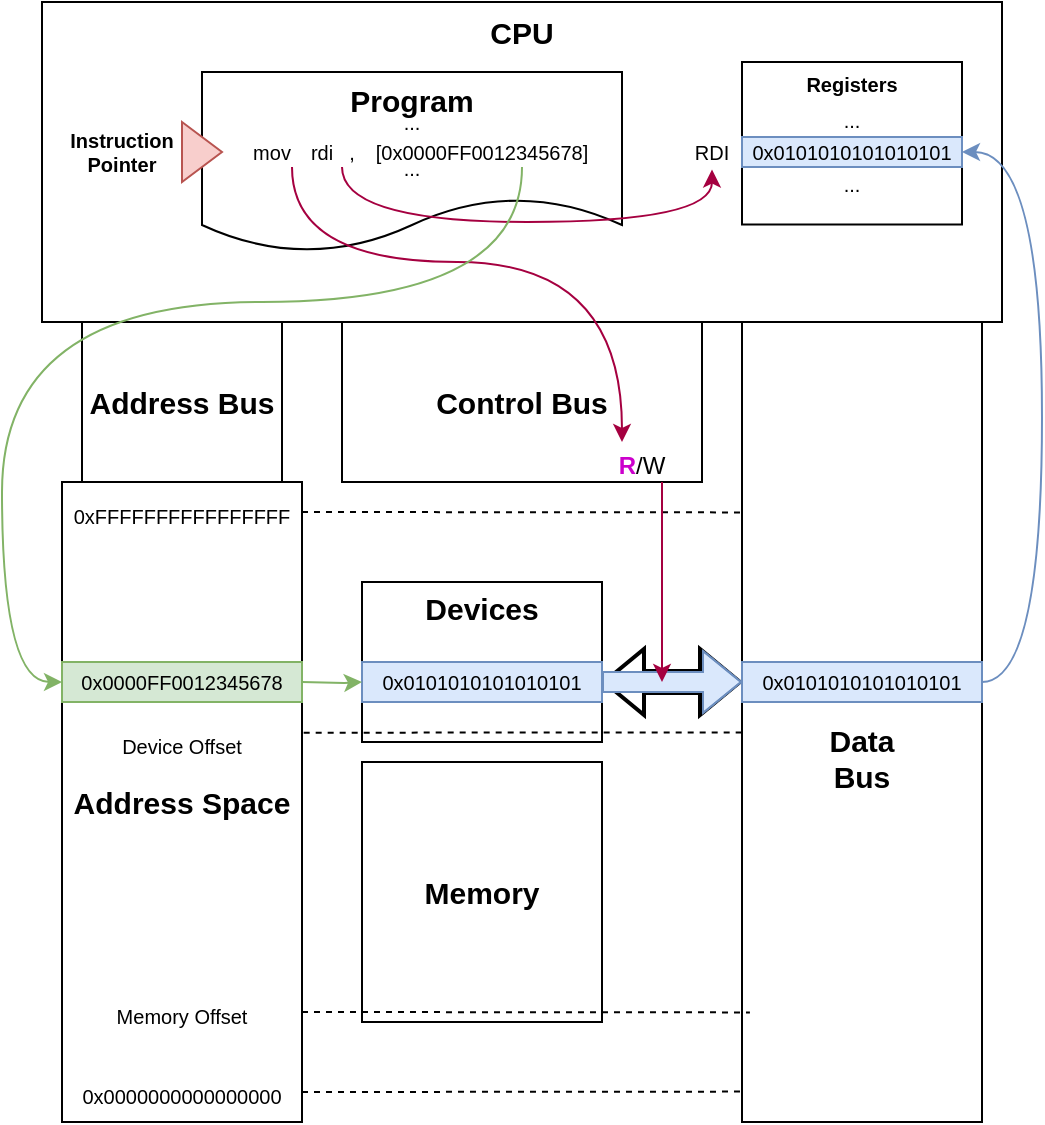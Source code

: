 <mxfile version="20.2.5" type="github" pages="2">
  <diagram id="SUQzB8CY0PMMggJ1cQwr" name="MMIO">
    <mxGraphModel dx="1422" dy="793" grid="1" gridSize="10" guides="1" tooltips="1" connect="1" arrows="1" fold="1" page="1" pageScale="1" pageWidth="600" pageHeight="600" math="0" shadow="0">
      <root>
        <mxCell id="0" />
        <mxCell id="1" parent="0" />
        <mxCell id="ehpHeKncarSCcUuaF5w1-1" value="&lt;div&gt;&lt;font style=&quot;font-size: 15px;&quot;&gt;CPU&lt;br&gt;&lt;/font&gt;&lt;/div&gt;&lt;div&gt;&lt;br&gt;&lt;/div&gt;&lt;div&gt;&lt;br&gt;&lt;/div&gt;&lt;div&gt;&lt;br&gt;&lt;/div&gt;&lt;div&gt;&lt;br&gt;&lt;/div&gt;&lt;div&gt;&lt;br&gt;&lt;font style=&quot;font-size: 15px;&quot;&gt;&lt;/font&gt;&lt;/div&gt;&lt;div&gt;&lt;br&gt;&lt;/div&gt;&lt;div&gt;&lt;br&gt;&lt;/div&gt;&lt;div&gt;&lt;br&gt;&lt;/div&gt;&lt;div&gt;&lt;br&gt;&lt;/div&gt;" style="rounded=0;whiteSpace=wrap;html=1;fontStyle=1" vertex="1" parent="1">
          <mxGeometry x="60" y="20" width="480" height="160" as="geometry" />
        </mxCell>
        <mxCell id="ehpHeKncarSCcUuaF5w1-2" value="&lt;b&gt;Address Space&lt;/b&gt;" style="rounded=0;whiteSpace=wrap;html=1;fontSize=15;" vertex="1" parent="1">
          <mxGeometry x="70" y="260" width="120" height="320" as="geometry" />
        </mxCell>
        <mxCell id="ehpHeKncarSCcUuaF5w1-3" value="&lt;b&gt;Memory&lt;/b&gt;" style="rounded=0;whiteSpace=wrap;html=1;fontSize=15;" vertex="1" parent="1">
          <mxGeometry x="220" y="400" width="120" height="130" as="geometry" />
        </mxCell>
        <mxCell id="ehpHeKncarSCcUuaF5w1-56" style="edgeStyle=orthogonalEdgeStyle;rounded=0;orthogonalLoop=1;jettySize=auto;html=1;entryX=1;entryY=0.5;entryDx=0;entryDy=0;fontSize=10;fontColor=#3399FF;strokeWidth=1;fillColor=#dae8fc;strokeColor=#6c8ebf;curved=1;exitX=1;exitY=0.5;exitDx=0;exitDy=0;" edge="1" parent="1" source="ehpHeKncarSCcUuaF5w1-61" target="ehpHeKncarSCcUuaF5w1-47">
          <mxGeometry relative="1" as="geometry">
            <Array as="points">
              <mxPoint x="560" y="360" />
              <mxPoint x="560" y="95" />
            </Array>
          </mxGeometry>
        </mxCell>
        <mxCell id="ehpHeKncarSCcUuaF5w1-5" value="&lt;div&gt;&lt;br&gt;&lt;/div&gt;&lt;div&gt;&lt;br&gt;&lt;/div&gt;&lt;div&gt;&lt;b&gt;Data&lt;/b&gt;&lt;/div&gt;&lt;div&gt;&lt;b&gt;Bus&lt;br&gt;&lt;/b&gt;&lt;/div&gt;" style="rounded=0;whiteSpace=wrap;html=1;fontSize=15;" vertex="1" parent="1">
          <mxGeometry x="410" y="180" width="120" height="400" as="geometry" />
        </mxCell>
        <mxCell id="ehpHeKncarSCcUuaF5w1-6" value="&lt;b&gt;Address Bus&lt;/b&gt;" style="rounded=0;whiteSpace=wrap;html=1;fontSize=15;" vertex="1" parent="1">
          <mxGeometry x="80" y="180" width="100" height="80" as="geometry" />
        </mxCell>
        <mxCell id="ehpHeKncarSCcUuaF5w1-7" value="&lt;div&gt;&lt;b&gt;Devices&lt;br&gt;&lt;/b&gt;&lt;/div&gt;&lt;div&gt;&lt;br&gt;&lt;b&gt;&lt;/b&gt;&lt;/div&gt;&lt;div&gt;&lt;br&gt;&lt;/div&gt;&lt;div&gt;&lt;br&gt;&lt;/div&gt;" style="rounded=0;whiteSpace=wrap;html=1;fontSize=15;" vertex="1" parent="1">
          <mxGeometry x="220" y="310" width="120" height="80" as="geometry" />
        </mxCell>
        <mxCell id="ehpHeKncarSCcUuaF5w1-9" value="&lt;font style=&quot;font-size: 10px;&quot;&gt;0x0000000000000000&lt;/font&gt;" style="text;html=1;strokeColor=none;fillColor=none;align=center;verticalAlign=middle;whiteSpace=wrap;rounded=0;fontSize=15;" vertex="1" parent="1">
          <mxGeometry x="70" y="550" width="120" height="30" as="geometry" />
        </mxCell>
        <mxCell id="ehpHeKncarSCcUuaF5w1-11" value="&lt;font style=&quot;font-size: 10px;&quot;&gt;0xFFFFFFFFFFFFFFFF&lt;/font&gt;" style="text;html=1;strokeColor=none;fillColor=none;align=center;verticalAlign=middle;whiteSpace=wrap;rounded=0;fontSize=15;" vertex="1" parent="1">
          <mxGeometry x="70" y="260" width="120" height="30" as="geometry" />
        </mxCell>
        <mxCell id="ehpHeKncarSCcUuaF5w1-13" value="&lt;font style=&quot;font-size: 10px;&quot;&gt;Memory Offset&lt;/font&gt;" style="text;html=1;strokeColor=none;fillColor=none;align=center;verticalAlign=middle;whiteSpace=wrap;rounded=0;fontSize=15;" vertex="1" parent="1">
          <mxGeometry x="70" y="510" width="120" height="30" as="geometry" />
        </mxCell>
        <mxCell id="ehpHeKncarSCcUuaF5w1-14" value="" style="endArrow=none;dashed=1;html=1;rounded=0;fontSize=10;exitX=1;exitY=0.5;exitDx=0;exitDy=0;entryX=0;entryY=0.238;entryDx=0;entryDy=0;entryPerimeter=0;" edge="1" parent="1" source="ehpHeKncarSCcUuaF5w1-11" target="ehpHeKncarSCcUuaF5w1-5">
          <mxGeometry width="50" height="50" relative="1" as="geometry">
            <mxPoint x="320" y="430" as="sourcePoint" />
            <mxPoint x="370" y="380" as="targetPoint" />
          </mxGeometry>
        </mxCell>
        <mxCell id="ehpHeKncarSCcUuaF5w1-15" value="" style="endArrow=none;dashed=1;html=1;rounded=0;fontSize=10;exitX=1;exitY=0.5;exitDx=0;exitDy=0;entryX=0.011;entryY=0.962;entryDx=0;entryDy=0;entryPerimeter=0;" edge="1" parent="1" source="ehpHeKncarSCcUuaF5w1-9" target="ehpHeKncarSCcUuaF5w1-5">
          <mxGeometry width="50" height="50" relative="1" as="geometry">
            <mxPoint x="320" y="430" as="sourcePoint" />
            <mxPoint x="370" y="380" as="targetPoint" />
          </mxGeometry>
        </mxCell>
        <mxCell id="ehpHeKncarSCcUuaF5w1-16" value="" style="endArrow=none;dashed=1;html=1;rounded=0;fontSize=10;exitX=1;exitY=0.5;exitDx=0;exitDy=0;entryX=0.033;entryY=0.863;entryDx=0;entryDy=0;entryPerimeter=0;" edge="1" parent="1" source="ehpHeKncarSCcUuaF5w1-13" target="ehpHeKncarSCcUuaF5w1-5">
          <mxGeometry width="50" height="50" relative="1" as="geometry">
            <mxPoint x="320" y="430" as="sourcePoint" />
            <mxPoint x="370" y="380" as="targetPoint" />
          </mxGeometry>
        </mxCell>
        <mxCell id="ehpHeKncarSCcUuaF5w1-17" value="&lt;font style=&quot;font-size: 10px;&quot;&gt;Device Offset&lt;/font&gt;" style="text;html=1;strokeColor=none;fillColor=none;align=center;verticalAlign=middle;whiteSpace=wrap;rounded=0;fontSize=15;" vertex="1" parent="1">
          <mxGeometry x="70" y="375" width="120" height="30" as="geometry" />
        </mxCell>
        <mxCell id="ehpHeKncarSCcUuaF5w1-18" value="" style="endArrow=none;dashed=1;html=1;rounded=0;fontSize=10;exitX=1.007;exitY=0.345;exitDx=0;exitDy=0;exitPerimeter=0;entryX=-0.003;entryY=0.513;entryDx=0;entryDy=0;entryPerimeter=0;" edge="1" parent="1" source="ehpHeKncarSCcUuaF5w1-17" target="ehpHeKncarSCcUuaF5w1-5">
          <mxGeometry width="50" height="50" relative="1" as="geometry">
            <mxPoint x="190" y="535" as="sourcePoint" />
            <mxPoint x="421.32" y="535.2" as="targetPoint" />
          </mxGeometry>
        </mxCell>
        <mxCell id="ehpHeKncarSCcUuaF5w1-21" value="&lt;font style=&quot;font-size: 15px;&quot;&gt;&lt;b&gt;Control Bus&lt;/b&gt;&lt;/font&gt;" style="rounded=0;whiteSpace=wrap;html=1;fontSize=10;" vertex="1" parent="1">
          <mxGeometry x="210" y="180" width="180" height="80" as="geometry" />
        </mxCell>
        <mxCell id="ehpHeKncarSCcUuaF5w1-24" value="" style="shape=flexArrow;endArrow=classic;startArrow=classic;html=1;rounded=0;fontSize=15;exitX=1;exitY=0.5;exitDx=0;exitDy=0;strokeWidth=2;" edge="1" parent="1" source="ehpHeKncarSCcUuaF5w1-27">
          <mxGeometry width="100" height="100" relative="1" as="geometry">
            <mxPoint x="340" y="410" as="sourcePoint" />
            <mxPoint x="410" y="360" as="targetPoint" />
          </mxGeometry>
        </mxCell>
        <mxCell id="ehpHeKncarSCcUuaF5w1-25" value="&lt;font style=&quot;font-size: 12px;&quot;&gt;&lt;font color=&quot;#CC00CC&quot;&gt;&lt;b&gt;R&lt;/b&gt;&lt;/font&gt;/W&lt;/font&gt;" style="text;html=1;strokeColor=none;fillColor=none;align=center;verticalAlign=middle;whiteSpace=wrap;rounded=0;fontSize=15;" vertex="1" parent="1">
          <mxGeometry x="340" y="240" width="40" height="20" as="geometry" />
        </mxCell>
        <mxCell id="ehpHeKncarSCcUuaF5w1-36" style="edgeStyle=orthogonalEdgeStyle;rounded=0;orthogonalLoop=1;jettySize=auto;html=1;fontSize=10;shape=flexArrow;fillColor=#dae8fc;strokeColor=#6c8ebf;" edge="1" parent="1" source="ehpHeKncarSCcUuaF5w1-27">
          <mxGeometry relative="1" as="geometry">
            <mxPoint x="410" y="360" as="targetPoint" />
          </mxGeometry>
        </mxCell>
        <mxCell id="ehpHeKncarSCcUuaF5w1-27" value="&lt;font style=&quot;font-size: 10px;&quot;&gt;0x0101010101010101&lt;/font&gt;" style="rounded=0;whiteSpace=wrap;html=1;fontSize=12;fillColor=#dae8fc;strokeColor=#6c8ebf;" vertex="1" parent="1">
          <mxGeometry x="220" y="350" width="120" height="20" as="geometry" />
        </mxCell>
        <mxCell id="ehpHeKncarSCcUuaF5w1-28" value="&lt;font style=&quot;font-size: 10px;&quot;&gt;0x0000FF0012345678&lt;/font&gt;" style="rounded=0;whiteSpace=wrap;html=1;fontSize=12;fillColor=#d5e8d4;strokeColor=#82b366;" vertex="1" parent="1">
          <mxGeometry x="70" y="350" width="120" height="20" as="geometry" />
        </mxCell>
        <mxCell id="ehpHeKncarSCcUuaF5w1-55" value="" style="edgeStyle=orthogonalEdgeStyle;rounded=0;orthogonalLoop=1;jettySize=auto;html=1;fontSize=10;fontColor=#0000FF;strokeWidth=1;fillColor=#d5e8d4;strokeColor=#82b366;" edge="1" parent="1" target="ehpHeKncarSCcUuaF5w1-27">
          <mxGeometry relative="1" as="geometry">
            <mxPoint x="190" y="360" as="sourcePoint" />
          </mxGeometry>
        </mxCell>
        <mxCell id="ehpHeKncarSCcUuaF5w1-32" value="&lt;div&gt;&lt;b&gt;Program&lt;/b&gt;&lt;/div&gt;&lt;br&gt;&lt;div&gt;&lt;br&gt;&lt;/div&gt;" style="shape=document;whiteSpace=wrap;html=1;boundedLbl=1;fontSize=15;" vertex="1" parent="1">
          <mxGeometry x="140" y="55" width="210" height="90" as="geometry" />
        </mxCell>
        <mxCell id="ehpHeKncarSCcUuaF5w1-34" value="" style="triangle;whiteSpace=wrap;html=1;fontSize=10;fillColor=#f8cecc;strokeColor=#b85450;" vertex="1" parent="1">
          <mxGeometry x="130" y="80" width="20" height="30" as="geometry" />
        </mxCell>
        <mxCell id="ehpHeKncarSCcUuaF5w1-35" value="&lt;b&gt;Instruction Pointer&lt;/b&gt;" style="text;html=1;strokeColor=none;fillColor=none;align=center;verticalAlign=middle;whiteSpace=wrap;rounded=0;fontSize=10;" vertex="1" parent="1">
          <mxGeometry x="70" y="80" width="60" height="30" as="geometry" />
        </mxCell>
        <mxCell id="ehpHeKncarSCcUuaF5w1-26" style="edgeStyle=orthogonalEdgeStyle;rounded=0;orthogonalLoop=1;jettySize=auto;html=1;fontSize=12;fillColor=#d80073;strokeColor=#A50040;" edge="1" parent="1" source="ehpHeKncarSCcUuaF5w1-25">
          <mxGeometry relative="1" as="geometry">
            <mxPoint x="370" y="360" as="targetPoint" />
            <Array as="points">
              <mxPoint x="370" y="310" />
              <mxPoint x="370" y="310" />
            </Array>
          </mxGeometry>
        </mxCell>
        <mxCell id="ehpHeKncarSCcUuaF5w1-57" style="edgeStyle=orthogonalEdgeStyle;rounded=0;orthogonalLoop=1;jettySize=auto;html=1;entryX=0.25;entryY=0;entryDx=0;entryDy=0;fontSize=10;fontColor=#FF33FF;strokeWidth=1;curved=1;fillColor=#d80073;strokeColor=#A50040;" edge="1" parent="1" source="ehpHeKncarSCcUuaF5w1-39" target="ehpHeKncarSCcUuaF5w1-25">
          <mxGeometry relative="1" as="geometry">
            <Array as="points">
              <mxPoint x="185" y="150" />
              <mxPoint x="350" y="150" />
            </Array>
          </mxGeometry>
        </mxCell>
        <mxCell id="ehpHeKncarSCcUuaF5w1-39" value="mov" style="text;html=1;strokeColor=none;fillColor=none;align=center;verticalAlign=middle;whiteSpace=wrap;rounded=0;fontSize=10;" vertex="1" parent="1">
          <mxGeometry x="160" y="87.5" width="30" height="15" as="geometry" />
        </mxCell>
        <mxCell id="ehpHeKncarSCcUuaF5w1-60" style="edgeStyle=orthogonalEdgeStyle;curved=1;rounded=0;orthogonalLoop=1;jettySize=auto;html=1;fontSize=10;fontColor=#CC00CC;strokeWidth=1;fillColor=#d80073;strokeColor=#A50040;" edge="1" parent="1" source="ehpHeKncarSCcUuaF5w1-40" target="ehpHeKncarSCcUuaF5w1-50">
          <mxGeometry relative="1" as="geometry">
            <Array as="points">
              <mxPoint x="210" y="130" />
              <mxPoint x="395" y="130" />
            </Array>
          </mxGeometry>
        </mxCell>
        <mxCell id="ehpHeKncarSCcUuaF5w1-40" value="rdi" style="text;html=1;strokeColor=none;fillColor=none;align=center;verticalAlign=middle;whiteSpace=wrap;rounded=0;fontSize=10;" vertex="1" parent="1">
          <mxGeometry x="190" y="87.5" width="20" height="15" as="geometry" />
        </mxCell>
        <mxCell id="ehpHeKncarSCcUuaF5w1-41" value="[0x0000FF0012345678]" style="text;html=1;strokeColor=none;fillColor=none;align=center;verticalAlign=middle;whiteSpace=wrap;rounded=0;fontSize=10;" vertex="1" parent="1">
          <mxGeometry x="230" y="87.5" width="100" height="15" as="geometry" />
        </mxCell>
        <mxCell id="ehpHeKncarSCcUuaF5w1-42" value="," style="text;html=1;strokeColor=none;fillColor=none;align=center;verticalAlign=middle;whiteSpace=wrap;rounded=0;fontSize=10;" vertex="1" parent="1">
          <mxGeometry x="210" y="87.5" width="10" height="15" as="geometry" />
        </mxCell>
        <mxCell id="ehpHeKncarSCcUuaF5w1-44" value="..." style="text;html=1;strokeColor=none;fillColor=none;align=center;verticalAlign=middle;whiteSpace=wrap;rounded=0;fontSize=10;" vertex="1" parent="1">
          <mxGeometry x="140" y="72.5" width="210" height="15" as="geometry" />
        </mxCell>
        <mxCell id="ehpHeKncarSCcUuaF5w1-45" value="..." style="text;html=1;strokeColor=none;fillColor=none;align=center;verticalAlign=middle;whiteSpace=wrap;rounded=0;fontSize=10;" vertex="1" parent="1">
          <mxGeometry x="140" y="95" width="210" height="15" as="geometry" />
        </mxCell>
        <mxCell id="ehpHeKncarSCcUuaF5w1-49" value="&lt;div&gt;&lt;b&gt;Registers&lt;/b&gt;&lt;/div&gt;&lt;div&gt;&lt;b&gt;&lt;br&gt;&lt;/b&gt;&lt;/div&gt;&lt;div&gt;&lt;b&gt;&lt;br&gt;&lt;/b&gt;&lt;/div&gt;&lt;div&gt;&lt;b&gt;&lt;br&gt;&lt;/b&gt;&lt;/div&gt;&lt;div&gt;&lt;b&gt;&lt;br&gt;&lt;/b&gt;&lt;/div&gt;&lt;div&gt;&lt;b&gt;&lt;br&gt;&lt;/b&gt;&lt;/div&gt;" style="rounded=0;whiteSpace=wrap;html=1;fontSize=10;" vertex="1" parent="1">
          <mxGeometry x="410" y="50" width="110" height="81.25" as="geometry" />
        </mxCell>
        <mxCell id="ehpHeKncarSCcUuaF5w1-47" value="0x0101010101010101" style="rounded=0;whiteSpace=wrap;html=1;fontSize=10;fillColor=#dae8fc;strokeColor=#6c8ebf;" vertex="1" parent="1">
          <mxGeometry x="410" y="87.5" width="110" height="15" as="geometry" />
        </mxCell>
        <mxCell id="ehpHeKncarSCcUuaF5w1-50" value="RDI" style="text;html=1;strokeColor=none;fillColor=none;align=center;verticalAlign=middle;whiteSpace=wrap;rounded=0;fontSize=10;" vertex="1" parent="1">
          <mxGeometry x="380" y="86.25" width="30" height="17.5" as="geometry" />
        </mxCell>
        <mxCell id="ehpHeKncarSCcUuaF5w1-51" value="..." style="text;html=1;strokeColor=none;fillColor=none;align=center;verticalAlign=middle;whiteSpace=wrap;rounded=0;fontSize=10;" vertex="1" parent="1">
          <mxGeometry x="435" y="71.25" width="60" height="15" as="geometry" />
        </mxCell>
        <mxCell id="ehpHeKncarSCcUuaF5w1-52" value="..." style="text;html=1;strokeColor=none;fillColor=none;align=center;verticalAlign=middle;whiteSpace=wrap;rounded=0;fontSize=10;" vertex="1" parent="1">
          <mxGeometry x="435" y="103.75" width="60" height="15" as="geometry" />
        </mxCell>
        <mxCell id="ehpHeKncarSCcUuaF5w1-53" style="edgeStyle=orthogonalEdgeStyle;rounded=0;orthogonalLoop=1;jettySize=auto;html=1;entryX=0.5;entryY=0.167;entryDx=0;entryDy=0;entryPerimeter=0;fontSize=10;fontColor=#0000FF;strokeWidth=2;strokeColor=none;" edge="1" parent="1">
          <mxGeometry relative="1" as="geometry">
            <mxPoint x="130.034" y="180.0" as="sourcePoint" />
            <mxPoint x="130" y="350.01" as="targetPoint" />
            <Array as="points">
              <mxPoint x="130" y="220" />
              <mxPoint x="130" y="220" />
            </Array>
          </mxGeometry>
        </mxCell>
        <mxCell id="ehpHeKncarSCcUuaF5w1-61" value="&lt;font style=&quot;font-size: 10px;&quot;&gt;0x0101010101010101&lt;/font&gt;" style="rounded=0;whiteSpace=wrap;html=1;fontSize=12;fillColor=#dae8fc;strokeColor=#6c8ebf;" vertex="1" parent="1">
          <mxGeometry x="410" y="350" width="120" height="20" as="geometry" />
        </mxCell>
        <mxCell id="ehpHeKncarSCcUuaF5w1-54" style="edgeStyle=orthogonalEdgeStyle;rounded=0;orthogonalLoop=1;jettySize=auto;html=1;entryX=0;entryY=0.5;entryDx=0;entryDy=0;fontSize=10;fontColor=#0000FF;strokeWidth=1;fillColor=#d5e8d4;strokeColor=#82b366;curved=1;" edge="1" parent="1" source="ehpHeKncarSCcUuaF5w1-41" target="ehpHeKncarSCcUuaF5w1-28">
          <mxGeometry relative="1" as="geometry">
            <mxPoint x="60" y="170.0" as="sourcePoint" />
            <mxPoint x="60" y="360" as="targetPoint" />
            <Array as="points">
              <mxPoint x="300" y="170" />
              <mxPoint x="40" y="170" />
              <mxPoint x="40" y="360" />
            </Array>
          </mxGeometry>
        </mxCell>
      </root>
    </mxGraphModel>
  </diagram>
  <diagram name="PMIO" id="zy8nUeTWPA0E_HoPAa6q">
    <mxGraphModel dx="981" dy="547" grid="1" gridSize="10" guides="1" tooltips="1" connect="1" arrows="1" fold="1" page="1" pageScale="1" pageWidth="700" pageHeight="600" math="0" shadow="0">
      <root>
        <mxCell id="5IfpIZmdkDqXh_LLl3Tm-0" />
        <mxCell id="5IfpIZmdkDqXh_LLl3Tm-1" parent="5IfpIZmdkDqXh_LLl3Tm-0" />
        <mxCell id="5IfpIZmdkDqXh_LLl3Tm-2" value="&lt;div&gt;&lt;font style=&quot;font-size: 15px;&quot;&gt;CPU&lt;br&gt;&lt;/font&gt;&lt;/div&gt;&lt;div&gt;&lt;br&gt;&lt;/div&gt;&lt;div&gt;&lt;br&gt;&lt;/div&gt;&lt;div&gt;&lt;br&gt;&lt;/div&gt;&lt;div&gt;&lt;br&gt;&lt;/div&gt;&lt;div&gt;&lt;br&gt;&lt;font style=&quot;font-size: 15px;&quot;&gt;&lt;/font&gt;&lt;/div&gt;&lt;div&gt;&lt;br&gt;&lt;/div&gt;&lt;div&gt;&lt;br&gt;&lt;/div&gt;&lt;div&gt;&lt;br&gt;&lt;/div&gt;&lt;div&gt;&lt;br&gt;&lt;/div&gt;" style="rounded=0;whiteSpace=wrap;html=1;fontStyle=1" vertex="1" parent="5IfpIZmdkDqXh_LLl3Tm-1">
          <mxGeometry x="50" y="20" width="620" height="160" as="geometry" />
        </mxCell>
        <mxCell id="5IfpIZmdkDqXh_LLl3Tm-3" value="&lt;b&gt;Address Space&lt;/b&gt;" style="rounded=0;whiteSpace=wrap;html=1;fontSize=15;" vertex="1" parent="5IfpIZmdkDqXh_LLl3Tm-1">
          <mxGeometry x="60" y="260" width="120" height="320" as="geometry" />
        </mxCell>
        <mxCell id="5IfpIZmdkDqXh_LLl3Tm-4" value="&lt;b&gt;Memory&lt;/b&gt;" style="rounded=0;whiteSpace=wrap;html=1;fontSize=15;" vertex="1" parent="5IfpIZmdkDqXh_LLl3Tm-1">
          <mxGeometry x="210" y="290" width="120" height="130" as="geometry" />
        </mxCell>
        <mxCell id="5IfpIZmdkDqXh_LLl3Tm-5" style="edgeStyle=orthogonalEdgeStyle;rounded=0;orthogonalLoop=1;jettySize=auto;html=1;entryX=1;entryY=0.5;entryDx=0;entryDy=0;fontSize=10;fontColor=#3399FF;strokeWidth=1;fillColor=#dae8fc;strokeColor=#6c8ebf;curved=1;exitX=1;exitY=0.5;exitDx=0;exitDy=0;" edge="1" parent="5IfpIZmdkDqXh_LLl3Tm-1" source="5IfpIZmdkDqXh_LLl3Tm-42" target="5IfpIZmdkDqXh_LLl3Tm-37">
          <mxGeometry relative="1" as="geometry">
            <Array as="points">
              <mxPoint x="680" y="360" />
              <mxPoint x="680" y="99" />
              <mxPoint x="650" y="99" />
            </Array>
          </mxGeometry>
        </mxCell>
        <mxCell id="5IfpIZmdkDqXh_LLl3Tm-6" value="&lt;div&gt;&lt;br&gt;&lt;/div&gt;&lt;div&gt;&lt;br&gt;&lt;/div&gt;&lt;div&gt;&lt;b&gt;Data&lt;/b&gt;&lt;/div&gt;&lt;div&gt;&lt;b&gt;Bus&lt;br&gt;&lt;/b&gt;&lt;/div&gt;" style="rounded=0;whiteSpace=wrap;html=1;fontSize=15;" vertex="1" parent="5IfpIZmdkDqXh_LLl3Tm-1">
          <mxGeometry x="540" y="180" width="120" height="400" as="geometry" />
        </mxCell>
        <mxCell id="5IfpIZmdkDqXh_LLl3Tm-7" value="&lt;b&gt;Address Bus&lt;/b&gt;" style="rounded=0;whiteSpace=wrap;html=1;fontSize=15;" vertex="1" parent="5IfpIZmdkDqXh_LLl3Tm-1">
          <mxGeometry x="70" y="180" width="100" height="80" as="geometry" />
        </mxCell>
        <mxCell id="5IfpIZmdkDqXh_LLl3Tm-8" value="&lt;b&gt;Devices&lt;/b&gt;" style="rounded=0;whiteSpace=wrap;html=1;fontSize=15;" vertex="1" parent="5IfpIZmdkDqXh_LLl3Tm-1">
          <mxGeometry x="350" y="290" width="120" height="100" as="geometry" />
        </mxCell>
        <mxCell id="5IfpIZmdkDqXh_LLl3Tm-9" value="&lt;font style=&quot;font-size: 10px;&quot;&gt;0x0000000000000000&lt;/font&gt;" style="text;html=1;strokeColor=none;fillColor=none;align=center;verticalAlign=middle;whiteSpace=wrap;rounded=0;fontSize=15;" vertex="1" parent="5IfpIZmdkDqXh_LLl3Tm-1">
          <mxGeometry x="60" y="550" width="120" height="30" as="geometry" />
        </mxCell>
        <mxCell id="5IfpIZmdkDqXh_LLl3Tm-10" value="&lt;font style=&quot;font-size: 10px;&quot;&gt;0xFFFFFFFFFFFFFFFF&lt;/font&gt;" style="text;html=1;strokeColor=none;fillColor=none;align=center;verticalAlign=middle;whiteSpace=wrap;rounded=0;fontSize=15;" vertex="1" parent="5IfpIZmdkDqXh_LLl3Tm-1">
          <mxGeometry x="60" y="260" width="120" height="30" as="geometry" />
        </mxCell>
        <mxCell id="5IfpIZmdkDqXh_LLl3Tm-11" value="&lt;font style=&quot;font-size: 10px;&quot;&gt;Memory Offset&lt;/font&gt;" style="text;html=1;strokeColor=none;fillColor=none;align=center;verticalAlign=middle;whiteSpace=wrap;rounded=0;fontSize=15;" vertex="1" parent="5IfpIZmdkDqXh_LLl3Tm-1">
          <mxGeometry x="60" y="510" width="120" height="30" as="geometry" />
        </mxCell>
        <mxCell id="5IfpIZmdkDqXh_LLl3Tm-12" value="" style="endArrow=none;dashed=1;html=1;rounded=0;fontSize=10;exitX=1;exitY=0.5;exitDx=0;exitDy=0;entryX=0;entryY=0.238;entryDx=0;entryDy=0;entryPerimeter=0;" edge="1" parent="5IfpIZmdkDqXh_LLl3Tm-1" source="5IfpIZmdkDqXh_LLl3Tm-10" target="5IfpIZmdkDqXh_LLl3Tm-6">
          <mxGeometry width="50" height="50" relative="1" as="geometry">
            <mxPoint x="310" y="430" as="sourcePoint" />
            <mxPoint x="360" y="380" as="targetPoint" />
          </mxGeometry>
        </mxCell>
        <mxCell id="5IfpIZmdkDqXh_LLl3Tm-13" value="" style="endArrow=none;dashed=1;html=1;rounded=0;fontSize=10;exitX=1;exitY=0.5;exitDx=0;exitDy=0;entryX=0.011;entryY=0.962;entryDx=0;entryDy=0;entryPerimeter=0;" edge="1" parent="5IfpIZmdkDqXh_LLl3Tm-1" source="5IfpIZmdkDqXh_LLl3Tm-9" target="5IfpIZmdkDqXh_LLl3Tm-6">
          <mxGeometry width="50" height="50" relative="1" as="geometry">
            <mxPoint x="310" y="430" as="sourcePoint" />
            <mxPoint x="360" y="380" as="targetPoint" />
          </mxGeometry>
        </mxCell>
        <mxCell id="5IfpIZmdkDqXh_LLl3Tm-14" value="" style="endArrow=none;dashed=1;html=1;rounded=0;fontSize=10;exitX=1;exitY=0.5;exitDx=0;exitDy=0;entryX=0.033;entryY=0.863;entryDx=0;entryDy=0;entryPerimeter=0;" edge="1" parent="5IfpIZmdkDqXh_LLl3Tm-1" source="5IfpIZmdkDqXh_LLl3Tm-11" target="5IfpIZmdkDqXh_LLl3Tm-6">
          <mxGeometry width="50" height="50" relative="1" as="geometry">
            <mxPoint x="310" y="430" as="sourcePoint" />
            <mxPoint x="360" y="380" as="targetPoint" />
          </mxGeometry>
        </mxCell>
        <mxCell id="5IfpIZmdkDqXh_LLl3Tm-15" value="&lt;font style=&quot;font-size: 10px;&quot;&gt;Device Offset&lt;/font&gt;" style="text;html=1;strokeColor=none;fillColor=none;align=center;verticalAlign=middle;whiteSpace=wrap;rounded=0;fontSize=15;" vertex="1" parent="5IfpIZmdkDqXh_LLl3Tm-1">
          <mxGeometry x="60" y="375" width="120" height="30" as="geometry" />
        </mxCell>
        <mxCell id="5IfpIZmdkDqXh_LLl3Tm-16" value="" style="endArrow=none;dashed=1;html=1;rounded=0;fontSize=10;exitX=1.007;exitY=0.345;exitDx=0;exitDy=0;exitPerimeter=0;entryX=-0.003;entryY=0.513;entryDx=0;entryDy=0;entryPerimeter=0;" edge="1" parent="5IfpIZmdkDqXh_LLl3Tm-1" source="5IfpIZmdkDqXh_LLl3Tm-15" target="5IfpIZmdkDqXh_LLl3Tm-6">
          <mxGeometry width="50" height="50" relative="1" as="geometry">
            <mxPoint x="180" y="535" as="sourcePoint" />
            <mxPoint x="411.32" y="535.2" as="targetPoint" />
          </mxGeometry>
        </mxCell>
        <mxCell id="5IfpIZmdkDqXh_LLl3Tm-17" value="&lt;font style=&quot;font-size: 15px;&quot;&gt;&lt;b&gt;Control Bus&lt;/b&gt;&lt;/font&gt;" style="rounded=0;whiteSpace=wrap;html=1;fontSize=10;" vertex="1" parent="5IfpIZmdkDqXh_LLl3Tm-1">
          <mxGeometry x="200" y="180" width="180" height="80" as="geometry" />
        </mxCell>
        <mxCell id="5IfpIZmdkDqXh_LLl3Tm-18" value="" style="shape=flexArrow;endArrow=classic;startArrow=classic;html=1;rounded=0;fontSize=15;exitX=1;exitY=0.5;exitDx=0;exitDy=0;strokeWidth=2;" edge="1" parent="5IfpIZmdkDqXh_LLl3Tm-1" source="5IfpIZmdkDqXh_LLl3Tm-21">
          <mxGeometry width="100" height="100" relative="1" as="geometry">
            <mxPoint x="470" y="410" as="sourcePoint" />
            <mxPoint x="540" y="360" as="targetPoint" />
          </mxGeometry>
        </mxCell>
        <mxCell id="5IfpIZmdkDqXh_LLl3Tm-19" value="&lt;font style=&quot;font-size: 12px;&quot;&gt;&lt;font color=&quot;#CC00CC&quot;&gt;&lt;b&gt;R&lt;/b&gt;&lt;/font&gt;/W&lt;/font&gt;" style="text;html=1;strokeColor=none;fillColor=none;align=center;verticalAlign=middle;whiteSpace=wrap;rounded=0;fontSize=15;" vertex="1" parent="5IfpIZmdkDqXh_LLl3Tm-1">
          <mxGeometry x="330" y="240" width="40" height="20" as="geometry" />
        </mxCell>
        <mxCell id="5IfpIZmdkDqXh_LLl3Tm-20" style="edgeStyle=orthogonalEdgeStyle;rounded=0;orthogonalLoop=1;jettySize=auto;html=1;fontSize=10;shape=flexArrow;fillColor=#dae8fc;strokeColor=#6c8ebf;" edge="1" parent="5IfpIZmdkDqXh_LLl3Tm-1" source="5IfpIZmdkDqXh_LLl3Tm-21">
          <mxGeometry relative="1" as="geometry">
            <mxPoint x="540" y="360" as="targetPoint" />
          </mxGeometry>
        </mxCell>
        <mxCell id="5IfpIZmdkDqXh_LLl3Tm-21" value="&lt;font style=&quot;font-size: 10px;&quot;&gt;0x0101010101010101&lt;/font&gt;" style="rounded=0;whiteSpace=wrap;html=1;fontSize=12;fillColor=#dae8fc;strokeColor=#6c8ebf;" vertex="1" parent="5IfpIZmdkDqXh_LLl3Tm-1">
          <mxGeometry x="350" y="350" width="120" height="20" as="geometry" />
        </mxCell>
        <mxCell id="5IfpIZmdkDqXh_LLl3Tm-22" value="&lt;font style=&quot;font-size: 10px;&quot;&gt;0x0000FF0012345678&lt;/font&gt;" style="rounded=0;whiteSpace=wrap;html=1;fontSize=12;fillColor=#d5e8d4;strokeColor=#82b366;" vertex="1" parent="5IfpIZmdkDqXh_LLl3Tm-1">
          <mxGeometry x="60" y="350" width="120" height="20" as="geometry" />
        </mxCell>
        <mxCell id="5IfpIZmdkDqXh_LLl3Tm-23" value="" style="edgeStyle=orthogonalEdgeStyle;rounded=0;orthogonalLoop=1;jettySize=auto;html=1;fontSize=10;fontColor=#0000FF;strokeWidth=1;fillColor=#d5e8d4;strokeColor=#82b366;" edge="1" parent="5IfpIZmdkDqXh_LLl3Tm-1" target="5IfpIZmdkDqXh_LLl3Tm-21">
          <mxGeometry relative="1" as="geometry">
            <mxPoint x="180" y="360" as="sourcePoint" />
          </mxGeometry>
        </mxCell>
        <mxCell id="5IfpIZmdkDqXh_LLl3Tm-24" value="&lt;div&gt;&lt;b&gt;Program&lt;/b&gt;&lt;/div&gt;&lt;br&gt;&lt;div&gt;&lt;br&gt;&lt;/div&gt;" style="shape=document;whiteSpace=wrap;html=1;boundedLbl=1;fontSize=15;" vertex="1" parent="5IfpIZmdkDqXh_LLl3Tm-1">
          <mxGeometry x="130" y="55" width="210" height="90" as="geometry" />
        </mxCell>
        <mxCell id="5IfpIZmdkDqXh_LLl3Tm-25" value="" style="triangle;whiteSpace=wrap;html=1;fontSize=10;fillColor=#f8cecc;strokeColor=#b85450;" vertex="1" parent="5IfpIZmdkDqXh_LLl3Tm-1">
          <mxGeometry x="120" y="80" width="20" height="30" as="geometry" />
        </mxCell>
        <mxCell id="5IfpIZmdkDqXh_LLl3Tm-26" value="&lt;b&gt;Instruction Pointer&lt;/b&gt;" style="text;html=1;strokeColor=none;fillColor=none;align=center;verticalAlign=middle;whiteSpace=wrap;rounded=0;fontSize=10;" vertex="1" parent="5IfpIZmdkDqXh_LLl3Tm-1">
          <mxGeometry x="60" y="80" width="60" height="30" as="geometry" />
        </mxCell>
        <mxCell id="5IfpIZmdkDqXh_LLl3Tm-27" style="edgeStyle=orthogonalEdgeStyle;rounded=0;orthogonalLoop=1;jettySize=auto;html=1;fontSize=12;fillColor=#d80073;strokeColor=#A50040;" edge="1" parent="5IfpIZmdkDqXh_LLl3Tm-1" source="5IfpIZmdkDqXh_LLl3Tm-19">
          <mxGeometry relative="1" as="geometry">
            <mxPoint x="360" y="360" as="targetPoint" />
            <Array as="points">
              <mxPoint x="360" y="310" />
              <mxPoint x="360" y="310" />
            </Array>
          </mxGeometry>
        </mxCell>
        <mxCell id="5IfpIZmdkDqXh_LLl3Tm-28" style="edgeStyle=orthogonalEdgeStyle;rounded=0;orthogonalLoop=1;jettySize=auto;html=1;entryX=0.25;entryY=0;entryDx=0;entryDy=0;fontSize=10;fontColor=#FF33FF;strokeWidth=1;curved=1;fillColor=#d80073;strokeColor=#A50040;" edge="1" parent="5IfpIZmdkDqXh_LLl3Tm-1" source="5IfpIZmdkDqXh_LLl3Tm-29" target="5IfpIZmdkDqXh_LLl3Tm-19">
          <mxGeometry relative="1" as="geometry">
            <Array as="points">
              <mxPoint x="175" y="150" />
              <mxPoint x="340" y="150" />
            </Array>
          </mxGeometry>
        </mxCell>
        <mxCell id="5IfpIZmdkDqXh_LLl3Tm-29" value="mov" style="text;html=1;strokeColor=none;fillColor=none;align=center;verticalAlign=middle;whiteSpace=wrap;rounded=0;fontSize=10;" vertex="1" parent="5IfpIZmdkDqXh_LLl3Tm-1">
          <mxGeometry x="150" y="87.5" width="30" height="15" as="geometry" />
        </mxCell>
        <mxCell id="5IfpIZmdkDqXh_LLl3Tm-30" style="edgeStyle=orthogonalEdgeStyle;curved=1;rounded=0;orthogonalLoop=1;jettySize=auto;html=1;fontSize=10;fontColor=#CC00CC;strokeWidth=1;fillColor=#d80073;strokeColor=#A50040;" edge="1" parent="5IfpIZmdkDqXh_LLl3Tm-1" source="5IfpIZmdkDqXh_LLl3Tm-31" target="5IfpIZmdkDqXh_LLl3Tm-38">
          <mxGeometry relative="1" as="geometry">
            <Array as="points">
              <mxPoint x="200" y="130" />
              <mxPoint x="385" y="130" />
            </Array>
          </mxGeometry>
        </mxCell>
        <mxCell id="5IfpIZmdkDqXh_LLl3Tm-31" value="rdi" style="text;html=1;strokeColor=none;fillColor=none;align=center;verticalAlign=middle;whiteSpace=wrap;rounded=0;fontSize=10;" vertex="1" parent="5IfpIZmdkDqXh_LLl3Tm-1">
          <mxGeometry x="180" y="87.5" width="20" height="15" as="geometry" />
        </mxCell>
        <mxCell id="5IfpIZmdkDqXh_LLl3Tm-32" value="[0x0000FF0012345678]" style="text;html=1;strokeColor=none;fillColor=none;align=center;verticalAlign=middle;whiteSpace=wrap;rounded=0;fontSize=10;" vertex="1" parent="5IfpIZmdkDqXh_LLl3Tm-1">
          <mxGeometry x="220" y="87.5" width="100" height="15" as="geometry" />
        </mxCell>
        <mxCell id="5IfpIZmdkDqXh_LLl3Tm-33" value="," style="text;html=1;strokeColor=none;fillColor=none;align=center;verticalAlign=middle;whiteSpace=wrap;rounded=0;fontSize=10;" vertex="1" parent="5IfpIZmdkDqXh_LLl3Tm-1">
          <mxGeometry x="200" y="87.5" width="10" height="15" as="geometry" />
        </mxCell>
        <mxCell id="5IfpIZmdkDqXh_LLl3Tm-34" value="..." style="text;html=1;strokeColor=none;fillColor=none;align=center;verticalAlign=middle;whiteSpace=wrap;rounded=0;fontSize=10;" vertex="1" parent="5IfpIZmdkDqXh_LLl3Tm-1">
          <mxGeometry x="130" y="72.5" width="210" height="15" as="geometry" />
        </mxCell>
        <mxCell id="5IfpIZmdkDqXh_LLl3Tm-35" value="..." style="text;html=1;strokeColor=none;fillColor=none;align=center;verticalAlign=middle;whiteSpace=wrap;rounded=0;fontSize=10;" vertex="1" parent="5IfpIZmdkDqXh_LLl3Tm-1">
          <mxGeometry x="130" y="95" width="210" height="15" as="geometry" />
        </mxCell>
        <mxCell id="5IfpIZmdkDqXh_LLl3Tm-36" value="&lt;div&gt;&lt;b&gt;Registers&lt;/b&gt;&lt;/div&gt;&lt;div&gt;&lt;b&gt;&lt;br&gt;&lt;/b&gt;&lt;/div&gt;&lt;div&gt;&lt;b&gt;&lt;br&gt;&lt;/b&gt;&lt;/div&gt;&lt;div&gt;&lt;b&gt;&lt;br&gt;&lt;/b&gt;&lt;/div&gt;&lt;div&gt;&lt;b&gt;&lt;br&gt;&lt;/b&gt;&lt;/div&gt;&lt;div&gt;&lt;b&gt;&lt;br&gt;&lt;/b&gt;&lt;/div&gt;" style="rounded=0;whiteSpace=wrap;html=1;fontSize=10;" vertex="1" parent="5IfpIZmdkDqXh_LLl3Tm-1">
          <mxGeometry x="540" y="54.38" width="110" height="81.25" as="geometry" />
        </mxCell>
        <mxCell id="5IfpIZmdkDqXh_LLl3Tm-37" value="0x0101010101010101" style="rounded=0;whiteSpace=wrap;html=1;fontSize=10;fillColor=#dae8fc;strokeColor=#6c8ebf;" vertex="1" parent="5IfpIZmdkDqXh_LLl3Tm-1">
          <mxGeometry x="540" y="91.88" width="110" height="15" as="geometry" />
        </mxCell>
        <mxCell id="5IfpIZmdkDqXh_LLl3Tm-38" value="RDI" style="text;html=1;strokeColor=none;fillColor=none;align=center;verticalAlign=middle;whiteSpace=wrap;rounded=0;fontSize=10;" vertex="1" parent="5IfpIZmdkDqXh_LLl3Tm-1">
          <mxGeometry x="510" y="90.63" width="30" height="17.5" as="geometry" />
        </mxCell>
        <mxCell id="5IfpIZmdkDqXh_LLl3Tm-39" value="..." style="text;html=1;strokeColor=none;fillColor=none;align=center;verticalAlign=middle;whiteSpace=wrap;rounded=0;fontSize=10;" vertex="1" parent="5IfpIZmdkDqXh_LLl3Tm-1">
          <mxGeometry x="565" y="75.63" width="60" height="15" as="geometry" />
        </mxCell>
        <mxCell id="5IfpIZmdkDqXh_LLl3Tm-40" value="..." style="text;html=1;strokeColor=none;fillColor=none;align=center;verticalAlign=middle;whiteSpace=wrap;rounded=0;fontSize=10;" vertex="1" parent="5IfpIZmdkDqXh_LLl3Tm-1">
          <mxGeometry x="565" y="108.13" width="60" height="15" as="geometry" />
        </mxCell>
        <mxCell id="5IfpIZmdkDqXh_LLl3Tm-41" style="edgeStyle=orthogonalEdgeStyle;rounded=0;orthogonalLoop=1;jettySize=auto;html=1;entryX=0.5;entryY=0.167;entryDx=0;entryDy=0;entryPerimeter=0;fontSize=10;fontColor=#0000FF;strokeWidth=2;strokeColor=none;" edge="1" parent="5IfpIZmdkDqXh_LLl3Tm-1">
          <mxGeometry relative="1" as="geometry">
            <mxPoint x="120.034" y="180.0" as="sourcePoint" />
            <mxPoint x="120" y="350.01" as="targetPoint" />
            <Array as="points">
              <mxPoint x="120" y="220" />
              <mxPoint x="120" y="220" />
            </Array>
          </mxGeometry>
        </mxCell>
        <mxCell id="5IfpIZmdkDqXh_LLl3Tm-42" value="&lt;font style=&quot;font-size: 10px;&quot;&gt;0x0101010101010101&lt;/font&gt;" style="rounded=0;whiteSpace=wrap;html=1;fontSize=12;fillColor=#dae8fc;strokeColor=#6c8ebf;" vertex="1" parent="5IfpIZmdkDqXh_LLl3Tm-1">
          <mxGeometry x="540" y="350" width="120" height="20" as="geometry" />
        </mxCell>
        <mxCell id="5IfpIZmdkDqXh_LLl3Tm-43" style="edgeStyle=orthogonalEdgeStyle;rounded=0;orthogonalLoop=1;jettySize=auto;html=1;entryX=0;entryY=0.5;entryDx=0;entryDy=0;fontSize=10;fontColor=#0000FF;strokeWidth=1;fillColor=#d5e8d4;strokeColor=#82b366;curved=1;" edge="1" parent="5IfpIZmdkDqXh_LLl3Tm-1" source="5IfpIZmdkDqXh_LLl3Tm-32" target="5IfpIZmdkDqXh_LLl3Tm-22">
          <mxGeometry relative="1" as="geometry">
            <mxPoint x="50" y="170.0" as="sourcePoint" />
            <mxPoint x="50" y="360" as="targetPoint" />
            <Array as="points">
              <mxPoint x="290" y="170" />
              <mxPoint x="30" y="170" />
              <mxPoint x="30" y="360" />
            </Array>
          </mxGeometry>
        </mxCell>
      </root>
    </mxGraphModel>
  </diagram>
</mxfile>
